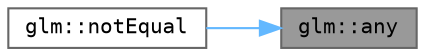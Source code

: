 digraph "glm::any"
{
 // LATEX_PDF_SIZE
  bgcolor="transparent";
  edge [fontname=Terminal,fontsize=10,labelfontname=Helvetica,labelfontsize=10];
  node [fontname=Terminal,fontsize=10,shape=box,height=0.2,width=0.4];
  rankdir="RL";
  Node1 [label="glm::any",height=0.2,width=0.4,color="gray40", fillcolor="grey60", style="filled", fontcolor="black",tooltip=" "];
  Node1 -> Node2 [dir="back",color="steelblue1",style="solid"];
  Node2 [label="glm::notEqual",height=0.2,width=0.4,color="grey40", fillcolor="white", style="filled",URL="$group__ext__matrix__relational.html#ga09d8647d50b3b0209e3a9ebc61f57584",tooltip=" "];
}
